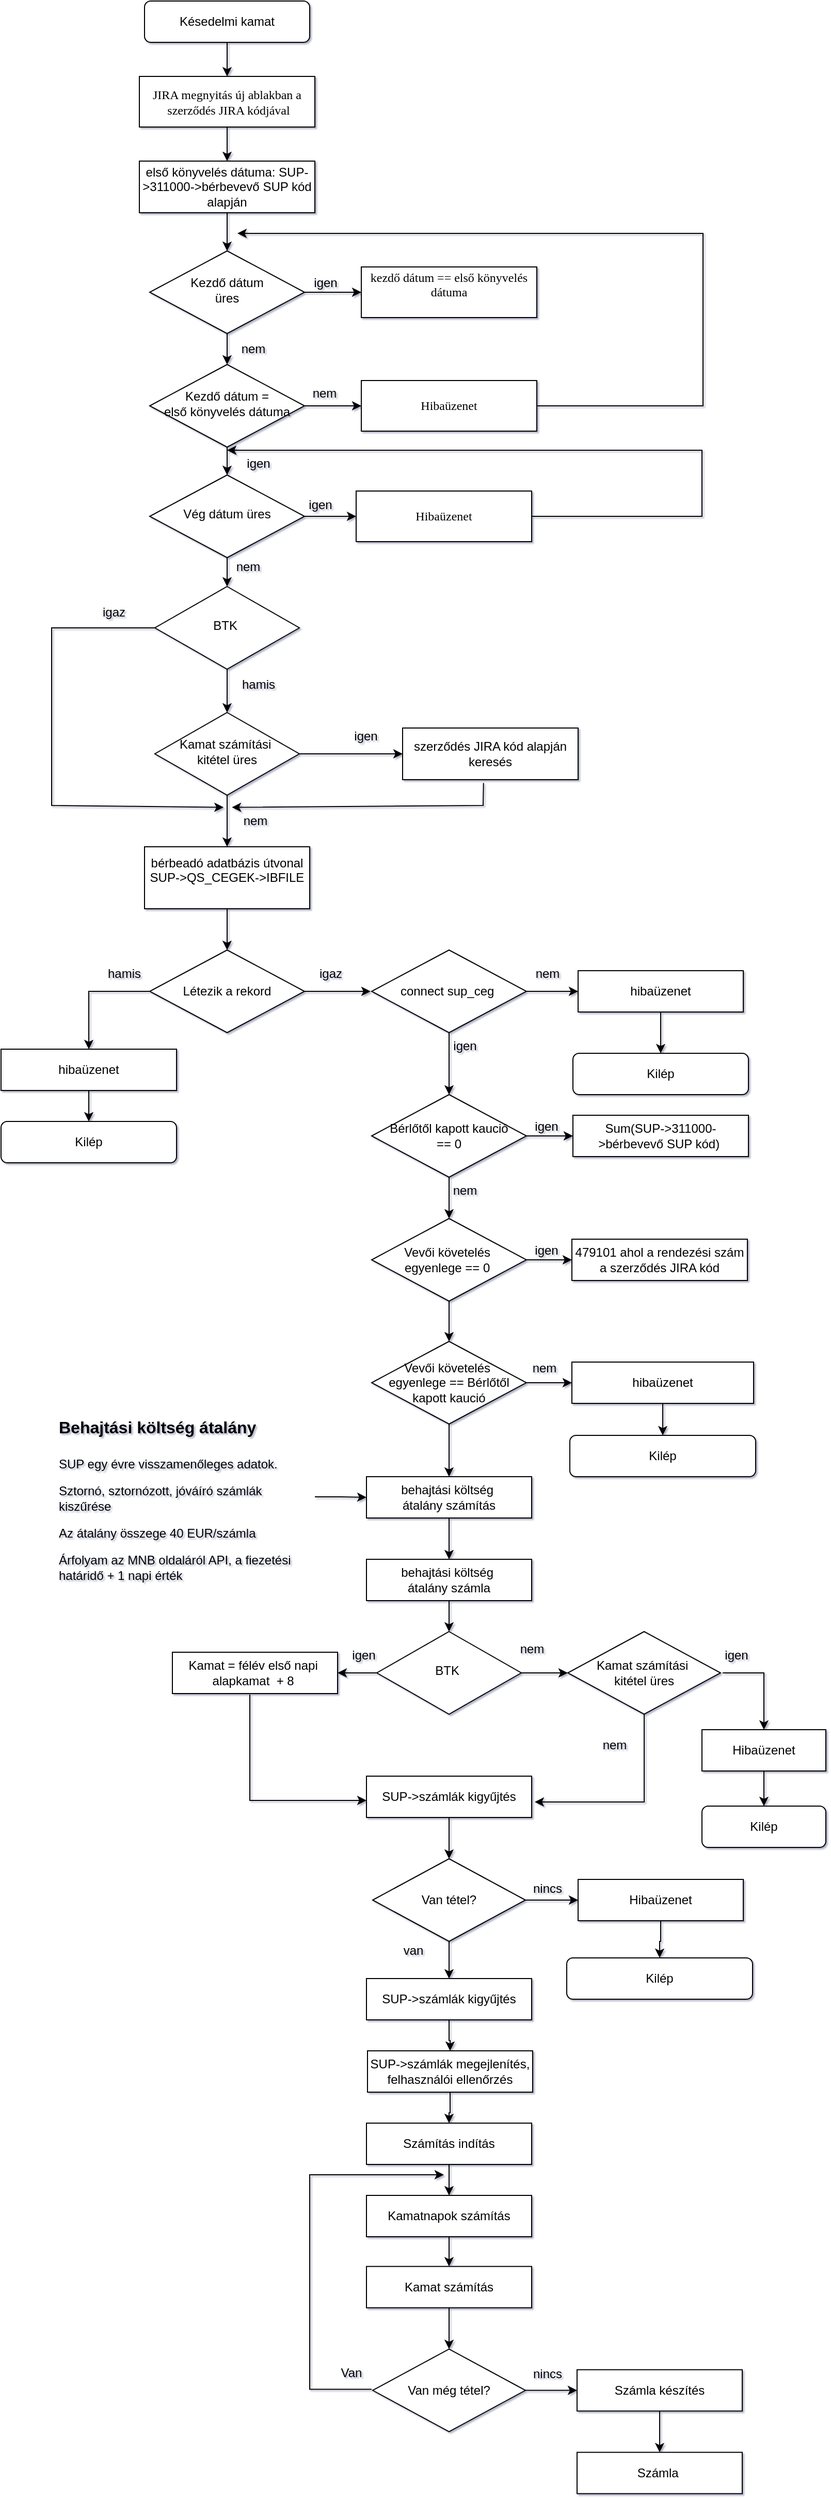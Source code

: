<mxfile version="24.5.1" type="github">
  <diagram id="C5RBs43oDa-KdzZeNtuy" name="Page-1">
    <mxGraphModel dx="1434" dy="780" grid="1" gridSize="10" guides="1" tooltips="1" connect="1" arrows="1" fold="1" page="1" pageScale="1" pageWidth="827" pageHeight="1169" math="0" shadow="1">
      <root>
        <mxCell id="WIyWlLk6GJQsqaUBKTNV-0" />
        <mxCell id="WIyWlLk6GJQsqaUBKTNV-1" parent="WIyWlLk6GJQsqaUBKTNV-0" />
        <mxCell id="4UX6fpoMR7Aj9LbOUWJn-19" value="" style="edgeStyle=orthogonalEdgeStyle;rounded=0;orthogonalLoop=1;jettySize=auto;html=1;" edge="1" parent="WIyWlLk6GJQsqaUBKTNV-1" source="WIyWlLk6GJQsqaUBKTNV-3" target="4UX6fpoMR7Aj9LbOUWJn-18">
          <mxGeometry relative="1" as="geometry" />
        </mxCell>
        <mxCell id="WIyWlLk6GJQsqaUBKTNV-3" value="Késedelmi kamat" style="rounded=1;whiteSpace=wrap;html=1;fontSize=12;glass=0;strokeWidth=1;shadow=0;" parent="WIyWlLk6GJQsqaUBKTNV-1" vertex="1">
          <mxGeometry x="160" y="25" width="160" height="40" as="geometry" />
        </mxCell>
        <mxCell id="4UX6fpoMR7Aj9LbOUWJn-11" value="" style="edgeStyle=orthogonalEdgeStyle;rounded=0;orthogonalLoop=1;jettySize=auto;html=1;" edge="1" parent="WIyWlLk6GJQsqaUBKTNV-1" source="WIyWlLk6GJQsqaUBKTNV-6">
          <mxGeometry relative="1" as="geometry">
            <mxPoint x="370" y="307" as="targetPoint" />
          </mxGeometry>
        </mxCell>
        <mxCell id="4UX6fpoMR7Aj9LbOUWJn-14" value="" style="edgeStyle=orthogonalEdgeStyle;rounded=0;orthogonalLoop=1;jettySize=auto;html=1;" edge="1" parent="WIyWlLk6GJQsqaUBKTNV-1" source="WIyWlLk6GJQsqaUBKTNV-6" target="4UX6fpoMR7Aj9LbOUWJn-13">
          <mxGeometry relative="1" as="geometry" />
        </mxCell>
        <mxCell id="WIyWlLk6GJQsqaUBKTNV-6" value="Kezdő dátum&lt;div&gt;üres&lt;/div&gt;" style="rhombus;whiteSpace=wrap;html=1;shadow=0;fontFamily=Helvetica;fontSize=12;align=center;strokeWidth=1;spacing=6;spacingTop=-4;" parent="WIyWlLk6GJQsqaUBKTNV-1" vertex="1">
          <mxGeometry x="165" y="267" width="150" height="80" as="geometry" />
        </mxCell>
        <mxCell id="4UX6fpoMR7Aj9LbOUWJn-37" value="" style="edgeStyle=orthogonalEdgeStyle;rounded=0;orthogonalLoop=1;jettySize=auto;html=1;" edge="1" parent="WIyWlLk6GJQsqaUBKTNV-1" source="WIyWlLk6GJQsqaUBKTNV-10" target="4UX6fpoMR7Aj9LbOUWJn-36">
          <mxGeometry relative="1" as="geometry" />
        </mxCell>
        <mxCell id="WIyWlLk6GJQsqaUBKTNV-10" value="Vég dátum üres" style="rhombus;whiteSpace=wrap;html=1;shadow=0;fontFamily=Helvetica;fontSize=12;align=center;strokeWidth=1;spacing=6;spacingTop=-4;" parent="WIyWlLk6GJQsqaUBKTNV-1" vertex="1">
          <mxGeometry x="165" y="484" width="150" height="80" as="geometry" />
        </mxCell>
        <mxCell id="mOYk4QfzvSBactdOtRVu-100" value="" style="edgeStyle=orthogonalEdgeStyle;rounded=0;orthogonalLoop=1;jettySize=auto;html=1;" parent="WIyWlLk6GJQsqaUBKTNV-1" source="mOYk4QfzvSBactdOtRVu-1" target="mOYk4QfzvSBactdOtRVu-72" edge="1">
          <mxGeometry relative="1" as="geometry" />
        </mxCell>
        <mxCell id="mOYk4QfzvSBactdOtRVu-1" value="Kamat számítási&amp;nbsp;&lt;div&gt;kitétel&amp;nbsp;&lt;span style=&quot;background-color: initial;&quot;&gt;üres&lt;/span&gt;&lt;/div&gt;" style="rhombus;whiteSpace=wrap;html=1;shadow=0;fontFamily=Helvetica;fontSize=12;align=center;strokeWidth=1;spacing=6;spacingTop=-4;" parent="WIyWlLk6GJQsqaUBKTNV-1" vertex="1">
          <mxGeometry x="170" y="714" width="140" height="80" as="geometry" />
        </mxCell>
        <mxCell id="mOYk4QfzvSBactdOtRVu-7" value="BTK&amp;nbsp;" style="rhombus;whiteSpace=wrap;html=1;shadow=0;fontFamily=Helvetica;fontSize=12;align=center;strokeWidth=1;spacing=6;spacingTop=-4;" parent="WIyWlLk6GJQsqaUBKTNV-1" vertex="1">
          <mxGeometry x="170" y="592" width="140" height="80" as="geometry" />
        </mxCell>
        <mxCell id="mOYk4QfzvSBactdOtRVu-8" value="" style="edgeStyle=none;orthogonalLoop=1;jettySize=auto;html=1;rounded=0;entryX=0.5;entryY=0;entryDx=0;entryDy=0;exitX=0.5;exitY=1;exitDx=0;exitDy=0;" parent="WIyWlLk6GJQsqaUBKTNV-1" source="WIyWlLk6GJQsqaUBKTNV-10" target="mOYk4QfzvSBactdOtRVu-7" edge="1">
          <mxGeometry width="100" relative="1" as="geometry">
            <mxPoint x="220" y="554" as="sourcePoint" />
            <mxPoint x="270" y="574" as="targetPoint" />
            <Array as="points" />
          </mxGeometry>
        </mxCell>
        <mxCell id="mOYk4QfzvSBactdOtRVu-12" value="" style="edgeStyle=none;orthogonalLoop=1;jettySize=auto;html=1;rounded=0;exitX=0.5;exitY=1;exitDx=0;exitDy=0;" parent="WIyWlLk6GJQsqaUBKTNV-1" source="mOYk4QfzvSBactdOtRVu-7" edge="1">
          <mxGeometry width="100" relative="1" as="geometry">
            <mxPoint x="252" y="672" as="sourcePoint" />
            <mxPoint x="240" y="714" as="targetPoint" />
            <Array as="points" />
          </mxGeometry>
        </mxCell>
        <mxCell id="mOYk4QfzvSBactdOtRVu-13" value="hamis" style="text;html=1;align=center;verticalAlign=middle;resizable=0;points=[];autosize=1;strokeColor=none;fillColor=none;" parent="WIyWlLk6GJQsqaUBKTNV-1" vertex="1">
          <mxGeometry x="240" y="672" width="60" height="30" as="geometry" />
        </mxCell>
        <mxCell id="mOYk4QfzvSBactdOtRVu-20" value="igen" style="text;html=1;align=center;verticalAlign=middle;resizable=0;points=[];autosize=1;strokeColor=none;fillColor=none;" parent="WIyWlLk6GJQsqaUBKTNV-1" vertex="1">
          <mxGeometry x="349" y="722" width="50" height="30" as="geometry" />
        </mxCell>
        <mxCell id="mOYk4QfzvSBactdOtRVu-21" value="" style="edgeStyle=none;orthogonalLoop=1;jettySize=auto;html=1;rounded=0;" parent="WIyWlLk6GJQsqaUBKTNV-1" edge="1">
          <mxGeometry width="100" relative="1" as="geometry">
            <mxPoint x="240" y="794" as="sourcePoint" />
            <mxPoint x="240" y="844" as="targetPoint" />
            <Array as="points" />
          </mxGeometry>
        </mxCell>
        <mxCell id="mOYk4QfzvSBactdOtRVu-22" value="nem" style="text;html=1;align=center;verticalAlign=middle;resizable=0;points=[];autosize=1;strokeColor=none;fillColor=none;" parent="WIyWlLk6GJQsqaUBKTNV-1" vertex="1">
          <mxGeometry x="242" y="804" width="50" height="30" as="geometry" />
        </mxCell>
        <mxCell id="mOYk4QfzvSBactdOtRVu-24" value="bérbeadó adatbázis útvonal&lt;div&gt;SUP-&amp;gt;QS_CEGEK-&amp;gt;IBFILE&lt;div&gt;&lt;br&gt;&lt;/div&gt;&lt;/div&gt;" style="rounded=0;whiteSpace=wrap;html=1;" parent="WIyWlLk6GJQsqaUBKTNV-1" vertex="1">
          <mxGeometry x="160" y="844" width="160" height="60" as="geometry" />
        </mxCell>
        <mxCell id="mOYk4QfzvSBactdOtRVu-40" value="" style="edgeStyle=orthogonalEdgeStyle;rounded=0;orthogonalLoop=1;jettySize=auto;html=1;" parent="WIyWlLk6GJQsqaUBKTNV-1" source="mOYk4QfzvSBactdOtRVu-29" edge="1">
          <mxGeometry relative="1" as="geometry">
            <mxPoint x="379" y="984" as="targetPoint" />
          </mxGeometry>
        </mxCell>
        <mxCell id="4UX6fpoMR7Aj9LbOUWJn-35" value="" style="edgeStyle=orthogonalEdgeStyle;rounded=0;orthogonalLoop=1;jettySize=auto;html=1;entryX=0.5;entryY=0;entryDx=0;entryDy=0;exitX=0;exitY=0.5;exitDx=0;exitDy=0;" edge="1" parent="WIyWlLk6GJQsqaUBKTNV-1" source="mOYk4QfzvSBactdOtRVu-29" target="mOYk4QfzvSBactdOtRVu-32">
          <mxGeometry relative="1" as="geometry">
            <mxPoint x="70" y="984" as="targetPoint" />
          </mxGeometry>
        </mxCell>
        <mxCell id="mOYk4QfzvSBactdOtRVu-29" value="Létezik a rekord" style="rhombus;whiteSpace=wrap;html=1;" parent="WIyWlLk6GJQsqaUBKTNV-1" vertex="1">
          <mxGeometry x="165" y="944" width="150" height="80" as="geometry" />
        </mxCell>
        <mxCell id="mOYk4QfzvSBactdOtRVu-30" value="" style="edgeStyle=none;orthogonalLoop=1;jettySize=auto;html=1;rounded=0;exitX=0.5;exitY=1;exitDx=0;exitDy=0;entryX=0.5;entryY=0;entryDx=0;entryDy=0;" parent="WIyWlLk6GJQsqaUBKTNV-1" source="mOYk4QfzvSBactdOtRVu-24" target="mOYk4QfzvSBactdOtRVu-29" edge="1">
          <mxGeometry width="100" relative="1" as="geometry">
            <mxPoint x="190" y="924" as="sourcePoint" />
            <mxPoint x="290" y="924" as="targetPoint" />
            <Array as="points" />
          </mxGeometry>
        </mxCell>
        <mxCell id="4UX6fpoMR7Aj9LbOUWJn-33" value="" style="edgeStyle=orthogonalEdgeStyle;rounded=0;orthogonalLoop=1;jettySize=auto;html=1;" edge="1" parent="WIyWlLk6GJQsqaUBKTNV-1" source="mOYk4QfzvSBactdOtRVu-32" target="mOYk4QfzvSBactdOtRVu-35">
          <mxGeometry relative="1" as="geometry" />
        </mxCell>
        <mxCell id="mOYk4QfzvSBactdOtRVu-32" value="hibaüzenet" style="rounded=0;whiteSpace=wrap;html=1;" parent="WIyWlLk6GJQsqaUBKTNV-1" vertex="1">
          <mxGeometry x="21" y="1040" width="170" height="40" as="geometry" />
        </mxCell>
        <mxCell id="mOYk4QfzvSBactdOtRVu-33" value="hamis" style="text;html=1;align=center;verticalAlign=middle;resizable=0;points=[];autosize=1;strokeColor=none;fillColor=none;" parent="WIyWlLk6GJQsqaUBKTNV-1" vertex="1">
          <mxGeometry x="110" y="952" width="60" height="30" as="geometry" />
        </mxCell>
        <mxCell id="mOYk4QfzvSBactdOtRVu-34" style="edgeStyle=orthogonalEdgeStyle;rounded=0;orthogonalLoop=1;jettySize=auto;html=1;exitX=0.5;exitY=1;exitDx=0;exitDy=0;" parent="WIyWlLk6GJQsqaUBKTNV-1" edge="1">
          <mxGeometry relative="1" as="geometry">
            <mxPoint x="105" y="1074" as="sourcePoint" />
            <mxPoint x="105" y="1074" as="targetPoint" />
          </mxGeometry>
        </mxCell>
        <mxCell id="mOYk4QfzvSBactdOtRVu-35" value="Kilép" style="rounded=1;whiteSpace=wrap;html=1;" parent="WIyWlLk6GJQsqaUBKTNV-1" vertex="1">
          <mxGeometry x="21" y="1110" width="170" height="40" as="geometry" />
        </mxCell>
        <mxCell id="mOYk4QfzvSBactdOtRVu-41" value="igaz" style="text;html=1;align=center;verticalAlign=middle;resizable=0;points=[];autosize=1;strokeColor=none;fillColor=none;" parent="WIyWlLk6GJQsqaUBKTNV-1" vertex="1">
          <mxGeometry x="315" y="952" width="50" height="30" as="geometry" />
        </mxCell>
        <mxCell id="mOYk4QfzvSBactdOtRVu-45" value="" style="edgeStyle=orthogonalEdgeStyle;rounded=0;orthogonalLoop=1;jettySize=auto;html=1;" parent="WIyWlLk6GJQsqaUBKTNV-1" source="mOYk4QfzvSBactdOtRVu-42" target="mOYk4QfzvSBactdOtRVu-44" edge="1">
          <mxGeometry relative="1" as="geometry" />
        </mxCell>
        <mxCell id="mOYk4QfzvSBactdOtRVu-58" value="" style="edgeStyle=orthogonalEdgeStyle;rounded=0;orthogonalLoop=1;jettySize=auto;html=1;" parent="WIyWlLk6GJQsqaUBKTNV-1" source="mOYk4QfzvSBactdOtRVu-42" target="mOYk4QfzvSBactdOtRVu-57" edge="1">
          <mxGeometry relative="1" as="geometry" />
        </mxCell>
        <mxCell id="mOYk4QfzvSBactdOtRVu-42" value="connect sup_ceg&amp;nbsp;" style="rhombus;whiteSpace=wrap;html=1;" parent="WIyWlLk6GJQsqaUBKTNV-1" vertex="1">
          <mxGeometry x="380" y="944" width="150" height="80" as="geometry" />
        </mxCell>
        <mxCell id="mOYk4QfzvSBactdOtRVu-48" value="" style="edgeStyle=orthogonalEdgeStyle;rounded=0;orthogonalLoop=1;jettySize=auto;html=1;" parent="WIyWlLk6GJQsqaUBKTNV-1" source="mOYk4QfzvSBactdOtRVu-44" target="mOYk4QfzvSBactdOtRVu-47" edge="1">
          <mxGeometry relative="1" as="geometry" />
        </mxCell>
        <mxCell id="mOYk4QfzvSBactdOtRVu-44" value="hibaüzenet" style="rounded=0;whiteSpace=wrap;html=1;" parent="WIyWlLk6GJQsqaUBKTNV-1" vertex="1">
          <mxGeometry x="580" y="964" width="160" height="40" as="geometry" />
        </mxCell>
        <mxCell id="mOYk4QfzvSBactdOtRVu-47" value="Kilép" style="rounded=1;whiteSpace=wrap;html=1;" parent="WIyWlLk6GJQsqaUBKTNV-1" vertex="1">
          <mxGeometry x="575" y="1044" width="170" height="40" as="geometry" />
        </mxCell>
        <mxCell id="mOYk4QfzvSBactdOtRVu-49" value="nem" style="text;html=1;align=center;verticalAlign=middle;resizable=0;points=[];autosize=1;strokeColor=none;fillColor=none;" parent="WIyWlLk6GJQsqaUBKTNV-1" vertex="1">
          <mxGeometry x="525" y="952" width="50" height="30" as="geometry" />
        </mxCell>
        <mxCell id="mOYk4QfzvSBactdOtRVu-54" value="" style="edgeStyle=orthogonalEdgeStyle;rounded=0;orthogonalLoop=1;jettySize=auto;html=1;" parent="WIyWlLk6GJQsqaUBKTNV-1" source="mOYk4QfzvSBactdOtRVu-50" target="mOYk4QfzvSBactdOtRVu-53" edge="1">
          <mxGeometry relative="1" as="geometry" />
        </mxCell>
        <mxCell id="mOYk4QfzvSBactdOtRVu-50" value="&lt;div&gt;Sum(SUP-&amp;gt;311000-&amp;gt;bérbevevő SUP kód)&amp;nbsp;&lt;/div&gt;" style="rounded=0;whiteSpace=wrap;html=1;" parent="WIyWlLk6GJQsqaUBKTNV-1" vertex="1">
          <mxGeometry x="575" y="1104" width="170" height="40" as="geometry" />
        </mxCell>
        <mxCell id="mOYk4QfzvSBactdOtRVu-52" value="igen" style="text;html=1;align=center;verticalAlign=middle;resizable=0;points=[];autosize=1;strokeColor=none;fillColor=none;" parent="WIyWlLk6GJQsqaUBKTNV-1" vertex="1">
          <mxGeometry x="445" y="1022" width="50" height="30" as="geometry" />
        </mxCell>
        <mxCell id="mOYk4QfzvSBactdOtRVu-56" value="" style="edgeStyle=orthogonalEdgeStyle;rounded=0;orthogonalLoop=1;jettySize=auto;html=1;" parent="WIyWlLk6GJQsqaUBKTNV-1" source="mOYk4QfzvSBactdOtRVu-53" target="mOYk4QfzvSBactdOtRVu-55" edge="1">
          <mxGeometry relative="1" as="geometry" />
        </mxCell>
        <mxCell id="mOYk4QfzvSBactdOtRVu-66" value="" style="edgeStyle=orthogonalEdgeStyle;rounded=0;orthogonalLoop=1;jettySize=auto;html=1;" parent="WIyWlLk6GJQsqaUBKTNV-1" source="mOYk4QfzvSBactdOtRVu-53" target="mOYk4QfzvSBactdOtRVu-65" edge="1">
          <mxGeometry relative="1" as="geometry" />
        </mxCell>
        <mxCell id="mOYk4QfzvSBactdOtRVu-53" value="Vevői követelés&amp;nbsp;&lt;div&gt;egyenlege == 0&lt;span style=&quot;background-color: initial;&quot;&gt;&amp;nbsp;&lt;/span&gt;&lt;/div&gt;" style="rhombus;whiteSpace=wrap;html=1;" parent="WIyWlLk6GJQsqaUBKTNV-1" vertex="1">
          <mxGeometry x="380" y="1204" width="150" height="80" as="geometry" />
        </mxCell>
        <mxCell id="mOYk4QfzvSBactdOtRVu-55" value="479101 ahol a rendezési szám a szerződés JIRA kód" style="rounded=0;whiteSpace=wrap;html=1;" parent="WIyWlLk6GJQsqaUBKTNV-1" vertex="1">
          <mxGeometry x="574" y="1224" width="170" height="40" as="geometry" />
        </mxCell>
        <mxCell id="mOYk4QfzvSBactdOtRVu-60" value="" style="edgeStyle=orthogonalEdgeStyle;rounded=0;orthogonalLoop=1;jettySize=auto;html=1;" parent="WIyWlLk6GJQsqaUBKTNV-1" source="mOYk4QfzvSBactdOtRVu-57" edge="1">
          <mxGeometry relative="1" as="geometry">
            <mxPoint x="575" y="1124" as="targetPoint" />
          </mxGeometry>
        </mxCell>
        <mxCell id="mOYk4QfzvSBactdOtRVu-57" value="Bérlőtől kapott kaució&lt;div&gt;== 0&lt;/div&gt;" style="rhombus;whiteSpace=wrap;html=1;" parent="WIyWlLk6GJQsqaUBKTNV-1" vertex="1">
          <mxGeometry x="380" y="1084" width="150" height="80" as="geometry" />
        </mxCell>
        <mxCell id="mOYk4QfzvSBactdOtRVu-62" value="igen" style="text;html=1;align=center;verticalAlign=middle;resizable=0;points=[];autosize=1;strokeColor=none;fillColor=none;" parent="WIyWlLk6GJQsqaUBKTNV-1" vertex="1">
          <mxGeometry x="524" y="1100" width="50" height="30" as="geometry" />
        </mxCell>
        <mxCell id="mOYk4QfzvSBactdOtRVu-63" value="igen" style="text;html=1;align=center;verticalAlign=middle;resizable=0;points=[];autosize=1;strokeColor=none;fillColor=none;" parent="WIyWlLk6GJQsqaUBKTNV-1" vertex="1">
          <mxGeometry x="524" y="1220" width="50" height="30" as="geometry" />
        </mxCell>
        <mxCell id="mOYk4QfzvSBactdOtRVu-64" value="nem" style="text;html=1;align=center;verticalAlign=middle;resizable=0;points=[];autosize=1;strokeColor=none;fillColor=none;" parent="WIyWlLk6GJQsqaUBKTNV-1" vertex="1">
          <mxGeometry x="445" y="1162" width="50" height="30" as="geometry" />
        </mxCell>
        <mxCell id="mOYk4QfzvSBactdOtRVu-68" value="" style="edgeStyle=orthogonalEdgeStyle;rounded=0;orthogonalLoop=1;jettySize=auto;html=1;" parent="WIyWlLk6GJQsqaUBKTNV-1" source="mOYk4QfzvSBactdOtRVu-65" target="mOYk4QfzvSBactdOtRVu-67" edge="1">
          <mxGeometry relative="1" as="geometry" />
        </mxCell>
        <mxCell id="mOYk4QfzvSBactdOtRVu-65" value="Vevői követelés&amp;nbsp;&lt;div&gt;egyenlege == Bérlőtől&lt;/div&gt;&lt;div&gt;kapott kaució&lt;/div&gt;" style="rhombus;whiteSpace=wrap;html=1;" parent="WIyWlLk6GJQsqaUBKTNV-1" vertex="1">
          <mxGeometry x="380" y="1323" width="150" height="80" as="geometry" />
        </mxCell>
        <mxCell id="mOYk4QfzvSBactdOtRVu-71" value="" style="edgeStyle=orthogonalEdgeStyle;rounded=0;orthogonalLoop=1;jettySize=auto;html=1;" parent="WIyWlLk6GJQsqaUBKTNV-1" source="mOYk4QfzvSBactdOtRVu-67" target="mOYk4QfzvSBactdOtRVu-70" edge="1">
          <mxGeometry relative="1" as="geometry" />
        </mxCell>
        <mxCell id="mOYk4QfzvSBactdOtRVu-67" value="hibaüzenet" style="rounded=0;whiteSpace=wrap;html=1;" parent="WIyWlLk6GJQsqaUBKTNV-1" vertex="1">
          <mxGeometry x="574" y="1343" width="176" height="40" as="geometry" />
        </mxCell>
        <mxCell id="mOYk4QfzvSBactdOtRVu-69" value="nem" style="text;html=1;align=center;verticalAlign=middle;resizable=0;points=[];autosize=1;strokeColor=none;fillColor=none;" parent="WIyWlLk6GJQsqaUBKTNV-1" vertex="1">
          <mxGeometry x="522" y="1334" width="50" height="30" as="geometry" />
        </mxCell>
        <mxCell id="mOYk4QfzvSBactdOtRVu-70" value="Kilép" style="rounded=1;whiteSpace=wrap;html=1;" parent="WIyWlLk6GJQsqaUBKTNV-1" vertex="1">
          <mxGeometry x="572" y="1414" width="180" height="40" as="geometry" />
        </mxCell>
        <mxCell id="mOYk4QfzvSBactdOtRVu-72" value="szerződés JIRA kód alapján keresés" style="rounded=0;whiteSpace=wrap;html=1;" parent="WIyWlLk6GJQsqaUBKTNV-1" vertex="1">
          <mxGeometry x="410" y="729" width="170" height="50" as="geometry" />
        </mxCell>
        <mxCell id="4UX6fpoMR7Aj9LbOUWJn-21" value="" style="edgeStyle=orthogonalEdgeStyle;rounded=0;orthogonalLoop=1;jettySize=auto;html=1;" edge="1" parent="WIyWlLk6GJQsqaUBKTNV-1" source="mOYk4QfzvSBactdOtRVu-74" target="WIyWlLk6GJQsqaUBKTNV-6">
          <mxGeometry relative="1" as="geometry" />
        </mxCell>
        <mxCell id="mOYk4QfzvSBactdOtRVu-74" value="első könyvelés dátuma: SUP-&amp;gt;311000-&amp;gt;bérbevevő SUP kód alapján" style="rounded=0;whiteSpace=wrap;html=1;" parent="WIyWlLk6GJQsqaUBKTNV-1" vertex="1">
          <mxGeometry x="155" y="180" width="170" height="50" as="geometry" />
        </mxCell>
        <mxCell id="mOYk4QfzvSBactdOtRVu-94" value="" style="edgeStyle=orthogonalEdgeStyle;rounded=0;orthogonalLoop=1;jettySize=auto;html=1;" parent="WIyWlLk6GJQsqaUBKTNV-1" source="mOYk4QfzvSBactdOtRVu-65" target="mOYk4QfzvSBactdOtRVu-92" edge="1">
          <mxGeometry relative="1" as="geometry">
            <mxPoint x="455" y="1403" as="sourcePoint" />
            <mxPoint x="455" y="1484" as="targetPoint" />
          </mxGeometry>
        </mxCell>
        <mxCell id="mOYk4QfzvSBactdOtRVu-96" value="" style="edgeStyle=orthogonalEdgeStyle;rounded=0;orthogonalLoop=1;jettySize=auto;html=1;" parent="WIyWlLk6GJQsqaUBKTNV-1" source="mOYk4QfzvSBactdOtRVu-92" target="mOYk4QfzvSBactdOtRVu-95" edge="1">
          <mxGeometry relative="1" as="geometry" />
        </mxCell>
        <mxCell id="mOYk4QfzvSBactdOtRVu-92" value="&lt;span style=&quot;text-wrap: nowrap;&quot;&gt;behajtási költség&amp;nbsp;&lt;/span&gt;&lt;div&gt;&lt;span style=&quot;text-wrap: nowrap;&quot;&gt;átalány számítás&lt;/span&gt;&lt;/div&gt;" style="rounded=0;whiteSpace=wrap;html=1;" parent="WIyWlLk6GJQsqaUBKTNV-1" vertex="1">
          <mxGeometry x="375" y="1454" width="160" height="40" as="geometry" />
        </mxCell>
        <mxCell id="mOYk4QfzvSBactdOtRVu-104" value="" style="edgeStyle=orthogonalEdgeStyle;rounded=0;orthogonalLoop=1;jettySize=auto;html=1;" parent="WIyWlLk6GJQsqaUBKTNV-1" source="mOYk4QfzvSBactdOtRVu-95" target="mOYk4QfzvSBactdOtRVu-103" edge="1">
          <mxGeometry relative="1" as="geometry" />
        </mxCell>
        <mxCell id="mOYk4QfzvSBactdOtRVu-95" value="&lt;span style=&quot;text-wrap: nowrap;&quot;&gt;behajtási költség&amp;nbsp;&lt;/span&gt;&lt;div&gt;&lt;span style=&quot;text-wrap: nowrap;&quot;&gt;átalány számla&lt;/span&gt;&lt;/div&gt;" style="rounded=0;whiteSpace=wrap;html=1;" parent="WIyWlLk6GJQsqaUBKTNV-1" vertex="1">
          <mxGeometry x="375" y="1534" width="160" height="40" as="geometry" />
        </mxCell>
        <mxCell id="mOYk4QfzvSBactdOtRVu-98" value="" style="edgeStyle=none;orthogonalLoop=1;jettySize=auto;html=1;rounded=0;entryX=-0.108;entryY=0.06;entryDx=0;entryDy=0;entryPerimeter=0;exitX=0;exitY=0.5;exitDx=0;exitDy=0;" parent="WIyWlLk6GJQsqaUBKTNV-1" source="mOYk4QfzvSBactdOtRVu-7" target="mOYk4QfzvSBactdOtRVu-22" edge="1">
          <mxGeometry width="100" relative="1" as="geometry">
            <mxPoint x="70" y="634" as="sourcePoint" />
            <mxPoint x="170" y="634" as="targetPoint" />
            <Array as="points">
              <mxPoint x="70" y="632" />
              <mxPoint x="70" y="804" />
            </Array>
          </mxGeometry>
        </mxCell>
        <mxCell id="mOYk4QfzvSBactdOtRVu-101" value="" style="edgeStyle=none;orthogonalLoop=1;jettySize=auto;html=1;rounded=0;exitX=0.461;exitY=1.064;exitDx=0;exitDy=0;exitPerimeter=0;entryX=0.052;entryY=0.06;entryDx=0;entryDy=0;entryPerimeter=0;" parent="WIyWlLk6GJQsqaUBKTNV-1" source="mOYk4QfzvSBactdOtRVu-72" target="mOYk4QfzvSBactdOtRVu-22" edge="1">
          <mxGeometry width="100" relative="1" as="geometry">
            <mxPoint x="390" y="824" as="sourcePoint" />
            <mxPoint x="490" y="824" as="targetPoint" />
            <Array as="points">
              <mxPoint x="488" y="804" />
            </Array>
          </mxGeometry>
        </mxCell>
        <mxCell id="mOYk4QfzvSBactdOtRVu-102" value="igaz" style="text;html=1;align=center;verticalAlign=middle;resizable=0;points=[];autosize=1;strokeColor=none;fillColor=none;" parent="WIyWlLk6GJQsqaUBKTNV-1" vertex="1">
          <mxGeometry x="105" y="602" width="50" height="30" as="geometry" />
        </mxCell>
        <mxCell id="mOYk4QfzvSBactdOtRVu-106" value="" style="edgeStyle=orthogonalEdgeStyle;rounded=0;orthogonalLoop=1;jettySize=auto;html=1;" parent="WIyWlLk6GJQsqaUBKTNV-1" source="mOYk4QfzvSBactdOtRVu-103" target="mOYk4QfzvSBactdOtRVu-105" edge="1">
          <mxGeometry relative="1" as="geometry" />
        </mxCell>
        <mxCell id="mOYk4QfzvSBactdOtRVu-123" value="" style="edgeStyle=orthogonalEdgeStyle;rounded=0;orthogonalLoop=1;jettySize=auto;html=1;" parent="WIyWlLk6GJQsqaUBKTNV-1" source="mOYk4QfzvSBactdOtRVu-103" target="mOYk4QfzvSBactdOtRVu-112" edge="1">
          <mxGeometry relative="1" as="geometry" />
        </mxCell>
        <mxCell id="mOYk4QfzvSBactdOtRVu-103" value="BTK&amp;nbsp;" style="rhombus;whiteSpace=wrap;html=1;shadow=0;fontFamily=Helvetica;fontSize=12;align=center;strokeWidth=1;spacing=6;spacingTop=-4;" parent="WIyWlLk6GJQsqaUBKTNV-1" vertex="1">
          <mxGeometry x="385" y="1604" width="140" height="80" as="geometry" />
        </mxCell>
        <mxCell id="mOYk4QfzvSBactdOtRVu-105" value="&lt;span style=&quot;text-wrap: nowrap;&quot;&gt;Kamat = félév első napi&amp;nbsp;&lt;/span&gt;&lt;div&gt;&lt;span style=&quot;text-wrap: nowrap;&quot;&gt;alapkamat&amp;nbsp; + 8&amp;nbsp;&lt;/span&gt;&lt;/div&gt;" style="rounded=0;whiteSpace=wrap;html=1;" parent="WIyWlLk6GJQsqaUBKTNV-1" vertex="1">
          <mxGeometry x="187" y="1624" width="160" height="40" as="geometry" />
        </mxCell>
        <mxCell id="mOYk4QfzvSBactdOtRVu-107" value="igen" style="text;html=1;align=center;verticalAlign=middle;resizable=0;points=[];autosize=1;strokeColor=none;fillColor=none;" parent="WIyWlLk6GJQsqaUBKTNV-1" vertex="1">
          <mxGeometry x="347" y="1612" width="50" height="30" as="geometry" />
        </mxCell>
        <mxCell id="mOYk4QfzvSBactdOtRVu-110" value="nem" style="text;html=1;align=center;verticalAlign=middle;resizable=0;points=[];autosize=1;strokeColor=none;fillColor=none;" parent="WIyWlLk6GJQsqaUBKTNV-1" vertex="1">
          <mxGeometry x="510" y="1606" width="50" height="30" as="geometry" />
        </mxCell>
        <mxCell id="mOYk4QfzvSBactdOtRVu-115" value="" style="edgeStyle=orthogonalEdgeStyle;rounded=0;orthogonalLoop=1;jettySize=auto;html=1;" parent="WIyWlLk6GJQsqaUBKTNV-1" source="mOYk4QfzvSBactdOtRVu-111" target="mOYk4QfzvSBactdOtRVu-114" edge="1">
          <mxGeometry relative="1" as="geometry" />
        </mxCell>
        <mxCell id="mOYk4QfzvSBactdOtRVu-111" value="&lt;span style=&quot;text-wrap: nowrap;&quot;&gt;Hibaüzenet&lt;/span&gt;" style="rounded=0;whiteSpace=wrap;html=1;" parent="WIyWlLk6GJQsqaUBKTNV-1" vertex="1">
          <mxGeometry x="700" y="1699" width="120" height="40" as="geometry" />
        </mxCell>
        <mxCell id="mOYk4QfzvSBactdOtRVu-112" value="Kamat számítási&amp;nbsp;&lt;div&gt;kitétel&amp;nbsp;&lt;span style=&quot;background-color: initial;&quot;&gt;üres&lt;/span&gt;&lt;/div&gt;" style="rhombus;whiteSpace=wrap;html=1;" parent="WIyWlLk6GJQsqaUBKTNV-1" vertex="1">
          <mxGeometry x="570" y="1604" width="148" height="80" as="geometry" />
        </mxCell>
        <mxCell id="mOYk4QfzvSBactdOtRVu-114" value="Kilép" style="rounded=1;whiteSpace=wrap;html=1;" parent="WIyWlLk6GJQsqaUBKTNV-1" vertex="1">
          <mxGeometry x="700" y="1773" width="120" height="40" as="geometry" />
        </mxCell>
        <mxCell id="mOYk4QfzvSBactdOtRVu-120" value="" style="edgeStyle=orthogonalEdgeStyle;rounded=0;orthogonalLoop=1;jettySize=auto;html=1;" parent="WIyWlLk6GJQsqaUBKTNV-1" source="mOYk4QfzvSBactdOtRVu-118" target="mOYk4QfzvSBactdOtRVu-92" edge="1">
          <mxGeometry relative="1" as="geometry" />
        </mxCell>
        <mxCell id="mOYk4QfzvSBactdOtRVu-118" value="&lt;h1 style=&quot;margin-top: 0px;&quot;&gt;&lt;font size=&quot;3&quot;&gt;Behajtási költség átalány&lt;/font&gt;&lt;/h1&gt;&lt;p&gt;SUP egy évre visszamenőleges adatok.&lt;/p&gt;&lt;p&gt;Sztornó, sztornózott, jóváíró számlák kiszűrése&lt;/p&gt;&lt;p&gt;Az átalány összege 40 EUR/számla&lt;/p&gt;&lt;p&gt;Árfolyam az MNB oldaláról API, a fiezetési határidő + 1 napi érték&lt;/p&gt;&lt;p&gt;&lt;br&gt;&lt;/p&gt;&lt;p&gt;&lt;br&gt;&lt;/p&gt;" style="text;html=1;whiteSpace=wrap;overflow=hidden;rounded=0;" parent="WIyWlLk6GJQsqaUBKTNV-1" vertex="1">
          <mxGeometry x="75" y="1383" width="250" height="181" as="geometry" />
        </mxCell>
        <mxCell id="mOYk4QfzvSBactdOtRVu-125" value="" style="edgeStyle=none;orthogonalLoop=1;jettySize=auto;html=1;rounded=0;entryX=0.5;entryY=0;entryDx=0;entryDy=0;" parent="WIyWlLk6GJQsqaUBKTNV-1" target="mOYk4QfzvSBactdOtRVu-111" edge="1">
          <mxGeometry width="100" relative="1" as="geometry">
            <mxPoint x="720" y="1644" as="sourcePoint" />
            <mxPoint x="750" y="1694" as="targetPoint" />
            <Array as="points">
              <mxPoint x="760" y="1644" />
            </Array>
          </mxGeometry>
        </mxCell>
        <mxCell id="mOYk4QfzvSBactdOtRVu-127" value="igen" style="text;html=1;align=center;verticalAlign=middle;resizable=0;points=[];autosize=1;strokeColor=none;fillColor=none;" parent="WIyWlLk6GJQsqaUBKTNV-1" vertex="1">
          <mxGeometry x="708" y="1612" width="50" height="30" as="geometry" />
        </mxCell>
        <mxCell id="mOYk4QfzvSBactdOtRVu-134" value="" style="edgeStyle=orthogonalEdgeStyle;rounded=0;orthogonalLoop=1;jettySize=auto;html=1;" parent="WIyWlLk6GJQsqaUBKTNV-1" source="mOYk4QfzvSBactdOtRVu-129" target="mOYk4QfzvSBactdOtRVu-133" edge="1">
          <mxGeometry relative="1" as="geometry" />
        </mxCell>
        <mxCell id="mOYk4QfzvSBactdOtRVu-129" value="&lt;span style=&quot;text-wrap: nowrap;&quot;&gt;SUP-&amp;gt;számlák kigyűjtés&lt;/span&gt;" style="rounded=0;whiteSpace=wrap;html=1;" parent="WIyWlLk6GJQsqaUBKTNV-1" vertex="1">
          <mxGeometry x="375" y="1744" width="160" height="40" as="geometry" />
        </mxCell>
        <mxCell id="mOYk4QfzvSBactdOtRVu-130" value="" style="edgeStyle=none;orthogonalLoop=1;jettySize=auto;html=1;rounded=0;" parent="WIyWlLk6GJQsqaUBKTNV-1" edge="1">
          <mxGeometry width="100" relative="1" as="geometry">
            <mxPoint x="262" y="1665" as="sourcePoint" />
            <mxPoint x="375" y="1767.5" as="targetPoint" />
            <Array as="points">
              <mxPoint x="262" y="1767.5" />
            </Array>
          </mxGeometry>
        </mxCell>
        <mxCell id="mOYk4QfzvSBactdOtRVu-131" value="" style="edgeStyle=none;orthogonalLoop=1;jettySize=auto;html=1;rounded=0;exitX=0.5;exitY=1;exitDx=0;exitDy=0;" parent="WIyWlLk6GJQsqaUBKTNV-1" source="mOYk4QfzvSBactdOtRVu-112" edge="1">
          <mxGeometry width="100" relative="1" as="geometry">
            <mxPoint x="632" y="1699" as="sourcePoint" />
            <mxPoint x="538" y="1769" as="targetPoint" />
            <Array as="points">
              <mxPoint x="644" y="1769" />
              <mxPoint x="568" y="1769" />
            </Array>
          </mxGeometry>
        </mxCell>
        <mxCell id="mOYk4QfzvSBactdOtRVu-132" value="nem" style="text;html=1;align=center;verticalAlign=middle;resizable=0;points=[];autosize=1;strokeColor=none;fillColor=none;" parent="WIyWlLk6GJQsqaUBKTNV-1" vertex="1">
          <mxGeometry x="590" y="1699" width="50" height="30" as="geometry" />
        </mxCell>
        <mxCell id="4UX6fpoMR7Aj9LbOUWJn-45" value="" style="edgeStyle=orthogonalEdgeStyle;rounded=0;orthogonalLoop=1;jettySize=auto;html=1;" edge="1" parent="WIyWlLk6GJQsqaUBKTNV-1" source="mOYk4QfzvSBactdOtRVu-133" target="4UX6fpoMR7Aj9LbOUWJn-44">
          <mxGeometry relative="1" as="geometry" />
        </mxCell>
        <mxCell id="4UX6fpoMR7Aj9LbOUWJn-48" value="" style="edgeStyle=orthogonalEdgeStyle;rounded=0;orthogonalLoop=1;jettySize=auto;html=1;" edge="1" parent="WIyWlLk6GJQsqaUBKTNV-1" source="mOYk4QfzvSBactdOtRVu-133" target="4UX6fpoMR7Aj9LbOUWJn-47">
          <mxGeometry relative="1" as="geometry" />
        </mxCell>
        <mxCell id="mOYk4QfzvSBactdOtRVu-133" value="Van tétel?" style="rhombus;whiteSpace=wrap;html=1;" parent="WIyWlLk6GJQsqaUBKTNV-1" vertex="1">
          <mxGeometry x="381" y="1824" width="148" height="80" as="geometry" />
        </mxCell>
        <mxCell id="mOYk4QfzvSBactdOtRVu-139" value="" style="edgeStyle=orthogonalEdgeStyle;rounded=0;orthogonalLoop=1;jettySize=auto;html=1;" parent="WIyWlLk6GJQsqaUBKTNV-1" source="mOYk4QfzvSBactdOtRVu-135" target="mOYk4QfzvSBactdOtRVu-138" edge="1">
          <mxGeometry relative="1" as="geometry" />
        </mxCell>
        <mxCell id="mOYk4QfzvSBactdOtRVu-135" value="&lt;span style=&quot;text-wrap: nowrap;&quot;&gt;Kamatnapok számítás&lt;/span&gt;" style="rounded=0;whiteSpace=wrap;html=1;" parent="WIyWlLk6GJQsqaUBKTNV-1" vertex="1">
          <mxGeometry x="375" y="2150" width="160" height="40" as="geometry" />
        </mxCell>
        <mxCell id="mOYk4QfzvSBactdOtRVu-141" value="" style="edgeStyle=orthogonalEdgeStyle;rounded=0;orthogonalLoop=1;jettySize=auto;html=1;" parent="WIyWlLk6GJQsqaUBKTNV-1" source="mOYk4QfzvSBactdOtRVu-138" target="mOYk4QfzvSBactdOtRVu-140" edge="1">
          <mxGeometry relative="1" as="geometry" />
        </mxCell>
        <mxCell id="mOYk4QfzvSBactdOtRVu-138" value="&lt;span style=&quot;text-wrap: nowrap;&quot;&gt;Kamat számítás&lt;/span&gt;" style="rounded=0;whiteSpace=wrap;html=1;" parent="WIyWlLk6GJQsqaUBKTNV-1" vertex="1">
          <mxGeometry x="375" y="2218.8" width="160" height="40" as="geometry" />
        </mxCell>
        <mxCell id="mOYk4QfzvSBactdOtRVu-146" value="" style="edgeStyle=orthogonalEdgeStyle;rounded=0;orthogonalLoop=1;jettySize=auto;html=1;" parent="WIyWlLk6GJQsqaUBKTNV-1" source="mOYk4QfzvSBactdOtRVu-140" target="mOYk4QfzvSBactdOtRVu-145" edge="1">
          <mxGeometry relative="1" as="geometry" />
        </mxCell>
        <mxCell id="mOYk4QfzvSBactdOtRVu-140" value="Van még tétel?" style="rhombus;whiteSpace=wrap;html=1;" parent="WIyWlLk6GJQsqaUBKTNV-1" vertex="1">
          <mxGeometry x="381" y="2298.8" width="148" height="80" as="geometry" />
        </mxCell>
        <mxCell id="mOYk4QfzvSBactdOtRVu-142" value="" style="edgeStyle=none;orthogonalLoop=1;jettySize=auto;html=1;rounded=0;" parent="WIyWlLk6GJQsqaUBKTNV-1" edge="1">
          <mxGeometry width="100" relative="1" as="geometry">
            <mxPoint x="380" y="2337.8" as="sourcePoint" />
            <mxPoint x="450" y="2130" as="targetPoint" />
            <Array as="points">
              <mxPoint x="320" y="2337.8" />
              <mxPoint x="320" y="2130" />
            </Array>
          </mxGeometry>
        </mxCell>
        <mxCell id="mOYk4QfzvSBactdOtRVu-143" value="Van" style="text;html=1;align=center;verticalAlign=middle;resizable=0;points=[];autosize=1;strokeColor=none;fillColor=none;" parent="WIyWlLk6GJQsqaUBKTNV-1" vertex="1">
          <mxGeometry x="340" y="2306.8" width="40" height="30" as="geometry" />
        </mxCell>
        <mxCell id="mOYk4QfzvSBactdOtRVu-148" value="" style="edgeStyle=orthogonalEdgeStyle;rounded=0;orthogonalLoop=1;jettySize=auto;html=1;" parent="WIyWlLk6GJQsqaUBKTNV-1" source="mOYk4QfzvSBactdOtRVu-145" target="mOYk4QfzvSBactdOtRVu-147" edge="1">
          <mxGeometry relative="1" as="geometry" />
        </mxCell>
        <mxCell id="mOYk4QfzvSBactdOtRVu-145" value="&lt;span style=&quot;text-wrap: nowrap;&quot;&gt;Számla készítés&lt;/span&gt;" style="rounded=0;whiteSpace=wrap;html=1;" parent="WIyWlLk6GJQsqaUBKTNV-1" vertex="1">
          <mxGeometry x="579" y="2318.8" width="160" height="40" as="geometry" />
        </mxCell>
        <mxCell id="mOYk4QfzvSBactdOtRVu-147" value="&lt;span style=&quot;text-wrap: nowrap;&quot;&gt;Számla&amp;nbsp;&lt;/span&gt;" style="rounded=0;whiteSpace=wrap;html=1;" parent="WIyWlLk6GJQsqaUBKTNV-1" vertex="1">
          <mxGeometry x="579" y="2398.8" width="160" height="40" as="geometry" />
        </mxCell>
        <mxCell id="4UX6fpoMR7Aj9LbOUWJn-12" value="&lt;div&gt;&lt;br&gt;&lt;/div&gt;&lt;div&gt;&amp;nbsp; &amp;nbsp;igen&lt;/div&gt;" style="text;html=1;align=center;verticalAlign=middle;resizable=0;points=[];autosize=1;strokeColor=none;fillColor=none;" vertex="1" parent="WIyWlLk6GJQsqaUBKTNV-1">
          <mxGeometry x="300" y="270" width="60" height="40" as="geometry" />
        </mxCell>
        <mxCell id="4UX6fpoMR7Aj9LbOUWJn-25" value="" style="edgeStyle=orthogonalEdgeStyle;rounded=0;orthogonalLoop=1;jettySize=auto;html=1;" edge="1" parent="WIyWlLk6GJQsqaUBKTNV-1" source="4UX6fpoMR7Aj9LbOUWJn-13" target="4UX6fpoMR7Aj9LbOUWJn-23">
          <mxGeometry relative="1" as="geometry" />
        </mxCell>
        <mxCell id="4UX6fpoMR7Aj9LbOUWJn-30" value="" style="edgeStyle=orthogonalEdgeStyle;rounded=0;orthogonalLoop=1;jettySize=auto;html=1;" edge="1" parent="WIyWlLk6GJQsqaUBKTNV-1" source="4UX6fpoMR7Aj9LbOUWJn-13" target="WIyWlLk6GJQsqaUBKTNV-10">
          <mxGeometry relative="1" as="geometry" />
        </mxCell>
        <mxCell id="4UX6fpoMR7Aj9LbOUWJn-13" value="Kezdő dátum =&lt;div&gt;első könyvelés dátuma&lt;/div&gt;" style="rhombus;whiteSpace=wrap;html=1;shadow=0;fontFamily=Helvetica;fontSize=12;align=center;strokeWidth=1;spacing=6;spacingTop=-4;" vertex="1" parent="WIyWlLk6GJQsqaUBKTNV-1">
          <mxGeometry x="165" y="377" width="150" height="80" as="geometry" />
        </mxCell>
        <mxCell id="4UX6fpoMR7Aj9LbOUWJn-20" value="" style="edgeStyle=orthogonalEdgeStyle;rounded=0;orthogonalLoop=1;jettySize=auto;html=1;" edge="1" parent="WIyWlLk6GJQsqaUBKTNV-1" source="4UX6fpoMR7Aj9LbOUWJn-18" target="mOYk4QfzvSBactdOtRVu-74">
          <mxGeometry relative="1" as="geometry" />
        </mxCell>
        <mxCell id="4UX6fpoMR7Aj9LbOUWJn-18" value="&lt;span style=&quot;background-color: initial; font-family: Tahoma;&quot;&gt;JIRA megnyitás új ablakban a&lt;/span&gt;&lt;div&gt;&lt;span style=&quot;font-family: Tahoma; background-color: initial;&quot;&gt;&amp;nbsp;szerződés JIRA kódjával&lt;/span&gt;&lt;/div&gt;" style="rounded=0;whiteSpace=wrap;html=1;" vertex="1" parent="WIyWlLk6GJQsqaUBKTNV-1">
          <mxGeometry x="155" y="98" width="170" height="49" as="geometry" />
        </mxCell>
        <mxCell id="4UX6fpoMR7Aj9LbOUWJn-22" value="&lt;font face=&quot;Tahoma&quot;&gt;kezdő dátum == első könyvelés dátuma&lt;/font&gt;&lt;div&gt;&lt;font face=&quot;Tahoma&quot;&gt;&lt;br&gt;&lt;/font&gt;&lt;/div&gt;" style="rounded=0;whiteSpace=wrap;html=1;" vertex="1" parent="WIyWlLk6GJQsqaUBKTNV-1">
          <mxGeometry x="370" y="282.5" width="170" height="49" as="geometry" />
        </mxCell>
        <mxCell id="4UX6fpoMR7Aj9LbOUWJn-28" value="" style="edgeStyle=orthogonalEdgeStyle;rounded=0;orthogonalLoop=1;jettySize=auto;html=1;" edge="1" parent="WIyWlLk6GJQsqaUBKTNV-1" source="4UX6fpoMR7Aj9LbOUWJn-23">
          <mxGeometry relative="1" as="geometry">
            <mxPoint x="250" y="250" as="targetPoint" />
            <Array as="points">
              <mxPoint x="701" y="417" />
              <mxPoint x="701" y="250" />
            </Array>
          </mxGeometry>
        </mxCell>
        <mxCell id="4UX6fpoMR7Aj9LbOUWJn-23" value="&lt;font face=&quot;Tahoma&quot;&gt;Hibaüzenet&lt;/font&gt;" style="rounded=0;whiteSpace=wrap;html=1;" vertex="1" parent="WIyWlLk6GJQsqaUBKTNV-1">
          <mxGeometry x="370" y="392.5" width="170" height="49" as="geometry" />
        </mxCell>
        <mxCell id="4UX6fpoMR7Aj9LbOUWJn-24" value="nem" style="text;html=1;align=center;verticalAlign=middle;resizable=0;points=[];autosize=1;strokeColor=none;fillColor=none;" vertex="1" parent="WIyWlLk6GJQsqaUBKTNV-1">
          <mxGeometry x="240" y="347" width="50" height="30" as="geometry" />
        </mxCell>
        <mxCell id="4UX6fpoMR7Aj9LbOUWJn-26" value="nem" style="text;html=1;align=center;verticalAlign=middle;resizable=0;points=[];autosize=1;strokeColor=none;fillColor=none;" vertex="1" parent="WIyWlLk6GJQsqaUBKTNV-1">
          <mxGeometry x="309" y="390" width="50" height="30" as="geometry" />
        </mxCell>
        <mxCell id="4UX6fpoMR7Aj9LbOUWJn-31" value="igen" style="text;html=1;align=center;verticalAlign=middle;resizable=0;points=[];autosize=1;strokeColor=none;fillColor=none;" vertex="1" parent="WIyWlLk6GJQsqaUBKTNV-1">
          <mxGeometry x="245" y="458" width="50" height="30" as="geometry" />
        </mxCell>
        <mxCell id="4UX6fpoMR7Aj9LbOUWJn-32" value="nem" style="text;html=1;align=center;verticalAlign=middle;resizable=0;points=[];autosize=1;strokeColor=none;fillColor=none;" vertex="1" parent="WIyWlLk6GJQsqaUBKTNV-1">
          <mxGeometry x="235" y="558" width="50" height="30" as="geometry" />
        </mxCell>
        <mxCell id="4UX6fpoMR7Aj9LbOUWJn-40" value="" style="edgeStyle=orthogonalEdgeStyle;rounded=0;orthogonalLoop=1;jettySize=auto;html=1;" edge="1" parent="WIyWlLk6GJQsqaUBKTNV-1" source="4UX6fpoMR7Aj9LbOUWJn-36">
          <mxGeometry relative="1" as="geometry">
            <mxPoint x="240" y="460" as="targetPoint" />
            <Array as="points">
              <mxPoint x="700" y="524" />
              <mxPoint x="700" y="460" />
              <mxPoint x="245" y="460" />
            </Array>
          </mxGeometry>
        </mxCell>
        <mxCell id="4UX6fpoMR7Aj9LbOUWJn-36" value="&lt;font face=&quot;Tahoma&quot;&gt;Hibaüzenet&lt;/font&gt;" style="rounded=0;whiteSpace=wrap;html=1;" vertex="1" parent="WIyWlLk6GJQsqaUBKTNV-1">
          <mxGeometry x="365" y="499.5" width="170" height="49" as="geometry" />
        </mxCell>
        <mxCell id="4UX6fpoMR7Aj9LbOUWJn-38" value="igen" style="text;html=1;align=center;verticalAlign=middle;resizable=0;points=[];autosize=1;strokeColor=none;fillColor=none;" vertex="1" parent="WIyWlLk6GJQsqaUBKTNV-1">
          <mxGeometry x="305" y="498" width="50" height="30" as="geometry" />
        </mxCell>
        <mxCell id="4UX6fpoMR7Aj9LbOUWJn-53" value="" style="edgeStyle=orthogonalEdgeStyle;rounded=0;orthogonalLoop=1;jettySize=auto;html=1;" edge="1" parent="WIyWlLk6GJQsqaUBKTNV-1" source="4UX6fpoMR7Aj9LbOUWJn-44" target="4UX6fpoMR7Aj9LbOUWJn-52">
          <mxGeometry relative="1" as="geometry" />
        </mxCell>
        <mxCell id="4UX6fpoMR7Aj9LbOUWJn-44" value="&lt;span style=&quot;text-wrap: nowrap;&quot;&gt;SUP-&amp;gt;számlák kigyűjtés&lt;/span&gt;" style="rounded=0;whiteSpace=wrap;html=1;" vertex="1" parent="WIyWlLk6GJQsqaUBKTNV-1">
          <mxGeometry x="375" y="1940" width="160" height="40" as="geometry" />
        </mxCell>
        <mxCell id="4UX6fpoMR7Aj9LbOUWJn-46" value="van" style="text;html=1;align=center;verticalAlign=middle;resizable=0;points=[];autosize=1;strokeColor=none;fillColor=none;" vertex="1" parent="WIyWlLk6GJQsqaUBKTNV-1">
          <mxGeometry x="400" y="1898" width="40" height="30" as="geometry" />
        </mxCell>
        <mxCell id="4UX6fpoMR7Aj9LbOUWJn-51" value="" style="edgeStyle=orthogonalEdgeStyle;rounded=0;orthogonalLoop=1;jettySize=auto;html=1;" edge="1" parent="WIyWlLk6GJQsqaUBKTNV-1" source="4UX6fpoMR7Aj9LbOUWJn-47" target="4UX6fpoMR7Aj9LbOUWJn-50">
          <mxGeometry relative="1" as="geometry" />
        </mxCell>
        <mxCell id="4UX6fpoMR7Aj9LbOUWJn-47" value="&lt;span style=&quot;text-wrap: nowrap;&quot;&gt;Hibaüzenet&lt;/span&gt;" style="rounded=0;whiteSpace=wrap;html=1;" vertex="1" parent="WIyWlLk6GJQsqaUBKTNV-1">
          <mxGeometry x="580" y="1844" width="160" height="40" as="geometry" />
        </mxCell>
        <mxCell id="4UX6fpoMR7Aj9LbOUWJn-49" value="nincs" style="text;html=1;align=center;verticalAlign=middle;resizable=0;points=[];autosize=1;strokeColor=none;fillColor=none;" vertex="1" parent="WIyWlLk6GJQsqaUBKTNV-1">
          <mxGeometry x="525" y="1838" width="50" height="30" as="geometry" />
        </mxCell>
        <mxCell id="4UX6fpoMR7Aj9LbOUWJn-50" value="Kilép" style="rounded=1;whiteSpace=wrap;html=1;" vertex="1" parent="WIyWlLk6GJQsqaUBKTNV-1">
          <mxGeometry x="569" y="1920" width="180" height="40" as="geometry" />
        </mxCell>
        <mxCell id="4UX6fpoMR7Aj9LbOUWJn-55" value="" style="edgeStyle=orthogonalEdgeStyle;rounded=0;orthogonalLoop=1;jettySize=auto;html=1;" edge="1" parent="WIyWlLk6GJQsqaUBKTNV-1" source="4UX6fpoMR7Aj9LbOUWJn-52" target="4UX6fpoMR7Aj9LbOUWJn-54">
          <mxGeometry relative="1" as="geometry" />
        </mxCell>
        <mxCell id="4UX6fpoMR7Aj9LbOUWJn-52" value="&lt;span style=&quot;text-wrap: nowrap;&quot;&gt;SUP-&amp;gt;számlák megejlenítés,&lt;/span&gt;&lt;div&gt;&lt;span style=&quot;text-wrap: nowrap;&quot;&gt;felhasználói ellenőrzés&lt;/span&gt;&lt;/div&gt;" style="rounded=0;whiteSpace=wrap;html=1;" vertex="1" parent="WIyWlLk6GJQsqaUBKTNV-1">
          <mxGeometry x="376" y="2010" width="160" height="40" as="geometry" />
        </mxCell>
        <mxCell id="4UX6fpoMR7Aj9LbOUWJn-60" value="" style="edgeStyle=orthogonalEdgeStyle;rounded=0;orthogonalLoop=1;jettySize=auto;html=1;" edge="1" parent="WIyWlLk6GJQsqaUBKTNV-1" source="4UX6fpoMR7Aj9LbOUWJn-54" target="mOYk4QfzvSBactdOtRVu-135">
          <mxGeometry relative="1" as="geometry" />
        </mxCell>
        <mxCell id="4UX6fpoMR7Aj9LbOUWJn-54" value="&lt;span style=&quot;text-wrap: nowrap;&quot;&gt;Számítás indítás&lt;/span&gt;" style="rounded=0;whiteSpace=wrap;html=1;" vertex="1" parent="WIyWlLk6GJQsqaUBKTNV-1">
          <mxGeometry x="375" y="2080" width="160" height="40" as="geometry" />
        </mxCell>
        <mxCell id="4UX6fpoMR7Aj9LbOUWJn-61" value="nincs" style="text;html=1;align=center;verticalAlign=middle;resizable=0;points=[];autosize=1;strokeColor=none;fillColor=none;" vertex="1" parent="WIyWlLk6GJQsqaUBKTNV-1">
          <mxGeometry x="525" y="2308" width="50" height="30" as="geometry" />
        </mxCell>
      </root>
    </mxGraphModel>
  </diagram>
</mxfile>
